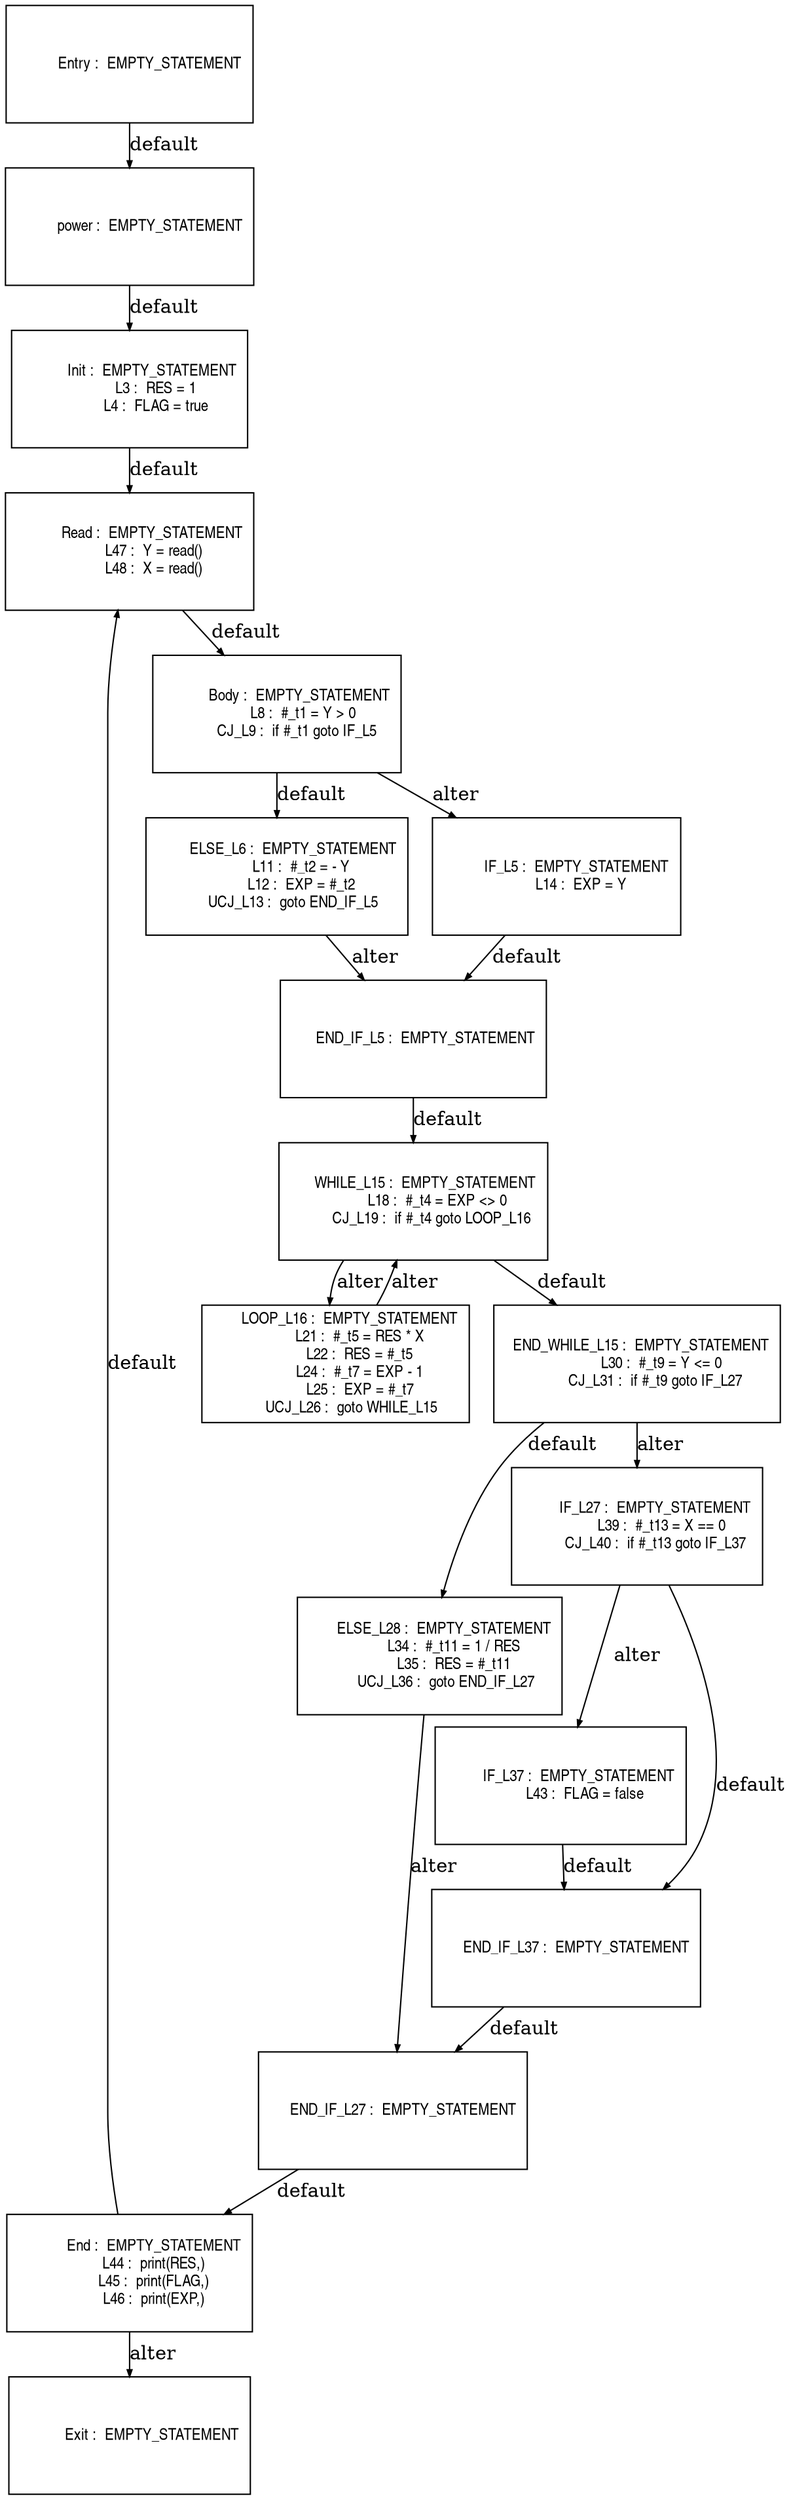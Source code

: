 digraph G {
  ranksep=.25;
  edge [arrowsize=.5]
  node [shape=rectangle, fontname="ArialNarrow",
        fontsize=12,  height=1.2];
  "          power :  EMPTY_STATEMENT
"; "           Init :  EMPTY_STATEMENT
             L3 :  RES = 1
             L4 :  FLAG = true
"; "           Body :  EMPTY_STATEMENT
             L8 :  #_t1 = Y > 0
          CJ_L9 :  if #_t1 goto IF_L5
"; "        ELSE_L6 :  EMPTY_STATEMENT
            L11 :  #_t2 = - Y
            L12 :  EXP = #_t2
        UCJ_L13 :  goto END_IF_L5
"; "          IF_L5 :  EMPTY_STATEMENT
            L14 :  EXP = Y
"; "      END_IF_L5 :  EMPTY_STATEMENT
"; "      WHILE_L15 :  EMPTY_STATEMENT
            L18 :  #_t4 = EXP <> 0
         CJ_L19 :  if #_t4 goto LOOP_L16
"; "       LOOP_L16 :  EMPTY_STATEMENT
            L21 :  #_t5 = RES * X
            L22 :  RES = #_t5
            L24 :  #_t7 = EXP - 1
            L25 :  EXP = #_t7
        UCJ_L26 :  goto WHILE_L15
"; "  END_WHILE_L15 :  EMPTY_STATEMENT
            L30 :  #_t9 = Y <= 0
         CJ_L31 :  if #_t9 goto IF_L27
"; "       ELSE_L28 :  EMPTY_STATEMENT
            L34 :  #_t11 = 1 / RES
            L35 :  RES = #_t11
        UCJ_L36 :  goto END_IF_L27
"; "         IF_L27 :  EMPTY_STATEMENT
            L39 :  #_t13 = X == 0
         CJ_L40 :  if #_t13 goto IF_L37
"; "         IF_L37 :  EMPTY_STATEMENT
            L43 :  FLAG = false
"; "     END_IF_L37 :  EMPTY_STATEMENT
"; "     END_IF_L27 :  EMPTY_STATEMENT
"; "          Entry :  EMPTY_STATEMENT
"; "            End :  EMPTY_STATEMENT
            L44 :  print(RES,)
            L45 :  print(FLAG,)
            L46 :  print(EXP,)
"; "           Exit :  EMPTY_STATEMENT
"; "           Read :  EMPTY_STATEMENT
            L47 :  Y = read()
            L48 :  X = read()
"; 
  "          power :  EMPTY_STATEMENT
" -> "           Init :  EMPTY_STATEMENT
             L3 :  RES = 1
             L4 :  FLAG = true
"  [label="default"];
  "           Init :  EMPTY_STATEMENT
             L3 :  RES = 1
             L4 :  FLAG = true
" -> "           Read :  EMPTY_STATEMENT
            L47 :  Y = read()
            L48 :  X = read()
"  [label="default"];
  "           Body :  EMPTY_STATEMENT
             L8 :  #_t1 = Y > 0
          CJ_L9 :  if #_t1 goto IF_L5
" -> "        ELSE_L6 :  EMPTY_STATEMENT
            L11 :  #_t2 = - Y
            L12 :  EXP = #_t2
        UCJ_L13 :  goto END_IF_L5
"  [label="default"];
  "           Body :  EMPTY_STATEMENT
             L8 :  #_t1 = Y > 0
          CJ_L9 :  if #_t1 goto IF_L5
" -> "          IF_L5 :  EMPTY_STATEMENT
            L14 :  EXP = Y
"  [label="alter"];
  "        ELSE_L6 :  EMPTY_STATEMENT
            L11 :  #_t2 = - Y
            L12 :  EXP = #_t2
        UCJ_L13 :  goto END_IF_L5
" -> "      END_IF_L5 :  EMPTY_STATEMENT
"  [label="alter"];
  "          IF_L5 :  EMPTY_STATEMENT
            L14 :  EXP = Y
" -> "      END_IF_L5 :  EMPTY_STATEMENT
"  [label="default"];
  "      END_IF_L5 :  EMPTY_STATEMENT
" -> "      WHILE_L15 :  EMPTY_STATEMENT
            L18 :  #_t4 = EXP <> 0
         CJ_L19 :  if #_t4 goto LOOP_L16
"  [label="default"];
  "      WHILE_L15 :  EMPTY_STATEMENT
            L18 :  #_t4 = EXP <> 0
         CJ_L19 :  if #_t4 goto LOOP_L16
" -> "  END_WHILE_L15 :  EMPTY_STATEMENT
            L30 :  #_t9 = Y <= 0
         CJ_L31 :  if #_t9 goto IF_L27
"  [label="default"];
  "      WHILE_L15 :  EMPTY_STATEMENT
            L18 :  #_t4 = EXP <> 0
         CJ_L19 :  if #_t4 goto LOOP_L16
" -> "       LOOP_L16 :  EMPTY_STATEMENT
            L21 :  #_t5 = RES * X
            L22 :  RES = #_t5
            L24 :  #_t7 = EXP - 1
            L25 :  EXP = #_t7
        UCJ_L26 :  goto WHILE_L15
"  [label="alter"];
  "       LOOP_L16 :  EMPTY_STATEMENT
            L21 :  #_t5 = RES * X
            L22 :  RES = #_t5
            L24 :  #_t7 = EXP - 1
            L25 :  EXP = #_t7
        UCJ_L26 :  goto WHILE_L15
" -> "      WHILE_L15 :  EMPTY_STATEMENT
            L18 :  #_t4 = EXP <> 0
         CJ_L19 :  if #_t4 goto LOOP_L16
"  [label="alter"];
  "  END_WHILE_L15 :  EMPTY_STATEMENT
            L30 :  #_t9 = Y <= 0
         CJ_L31 :  if #_t9 goto IF_L27
" -> "       ELSE_L28 :  EMPTY_STATEMENT
            L34 :  #_t11 = 1 / RES
            L35 :  RES = #_t11
        UCJ_L36 :  goto END_IF_L27
"  [label="default"];
  "  END_WHILE_L15 :  EMPTY_STATEMENT
            L30 :  #_t9 = Y <= 0
         CJ_L31 :  if #_t9 goto IF_L27
" -> "         IF_L27 :  EMPTY_STATEMENT
            L39 :  #_t13 = X == 0
         CJ_L40 :  if #_t13 goto IF_L37
"  [label="alter"];
  "       ELSE_L28 :  EMPTY_STATEMENT
            L34 :  #_t11 = 1 / RES
            L35 :  RES = #_t11
        UCJ_L36 :  goto END_IF_L27
" -> "     END_IF_L27 :  EMPTY_STATEMENT
"  [label="alter"];
  "         IF_L27 :  EMPTY_STATEMENT
            L39 :  #_t13 = X == 0
         CJ_L40 :  if #_t13 goto IF_L37
" -> "     END_IF_L37 :  EMPTY_STATEMENT
"  [label="default"];
  "         IF_L27 :  EMPTY_STATEMENT
            L39 :  #_t13 = X == 0
         CJ_L40 :  if #_t13 goto IF_L37
" -> "         IF_L37 :  EMPTY_STATEMENT
            L43 :  FLAG = false
"  [label="alter"];
  "         IF_L37 :  EMPTY_STATEMENT
            L43 :  FLAG = false
" -> "     END_IF_L37 :  EMPTY_STATEMENT
"  [label="default"];
  "     END_IF_L37 :  EMPTY_STATEMENT
" -> "     END_IF_L27 :  EMPTY_STATEMENT
"  [label="default"];
  "     END_IF_L27 :  EMPTY_STATEMENT
" -> "            End :  EMPTY_STATEMENT
            L44 :  print(RES,)
            L45 :  print(FLAG,)
            L46 :  print(EXP,)
"  [label="default"];
  "          Entry :  EMPTY_STATEMENT
" -> "          power :  EMPTY_STATEMENT
"  [label="default"];
  "            End :  EMPTY_STATEMENT
            L44 :  print(RES,)
            L45 :  print(FLAG,)
            L46 :  print(EXP,)
" -> "           Read :  EMPTY_STATEMENT
            L47 :  Y = read()
            L48 :  X = read()
"  [label="default"];
  "            End :  EMPTY_STATEMENT
            L44 :  print(RES,)
            L45 :  print(FLAG,)
            L46 :  print(EXP,)
" -> "           Exit :  EMPTY_STATEMENT
"  [label="alter"];
  "           Read :  EMPTY_STATEMENT
            L47 :  Y = read()
            L48 :  X = read()
" -> "           Body :  EMPTY_STATEMENT
             L8 :  #_t1 = Y > 0
          CJ_L9 :  if #_t1 goto IF_L5
"  [label="default"];
}
